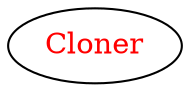 digraph dependencyGraph {
 concentrate=true;
 ranksep="2.0";
 rankdir="LR"; 
 splines="ortho";
"Cloner" [fontcolor="red"];
}